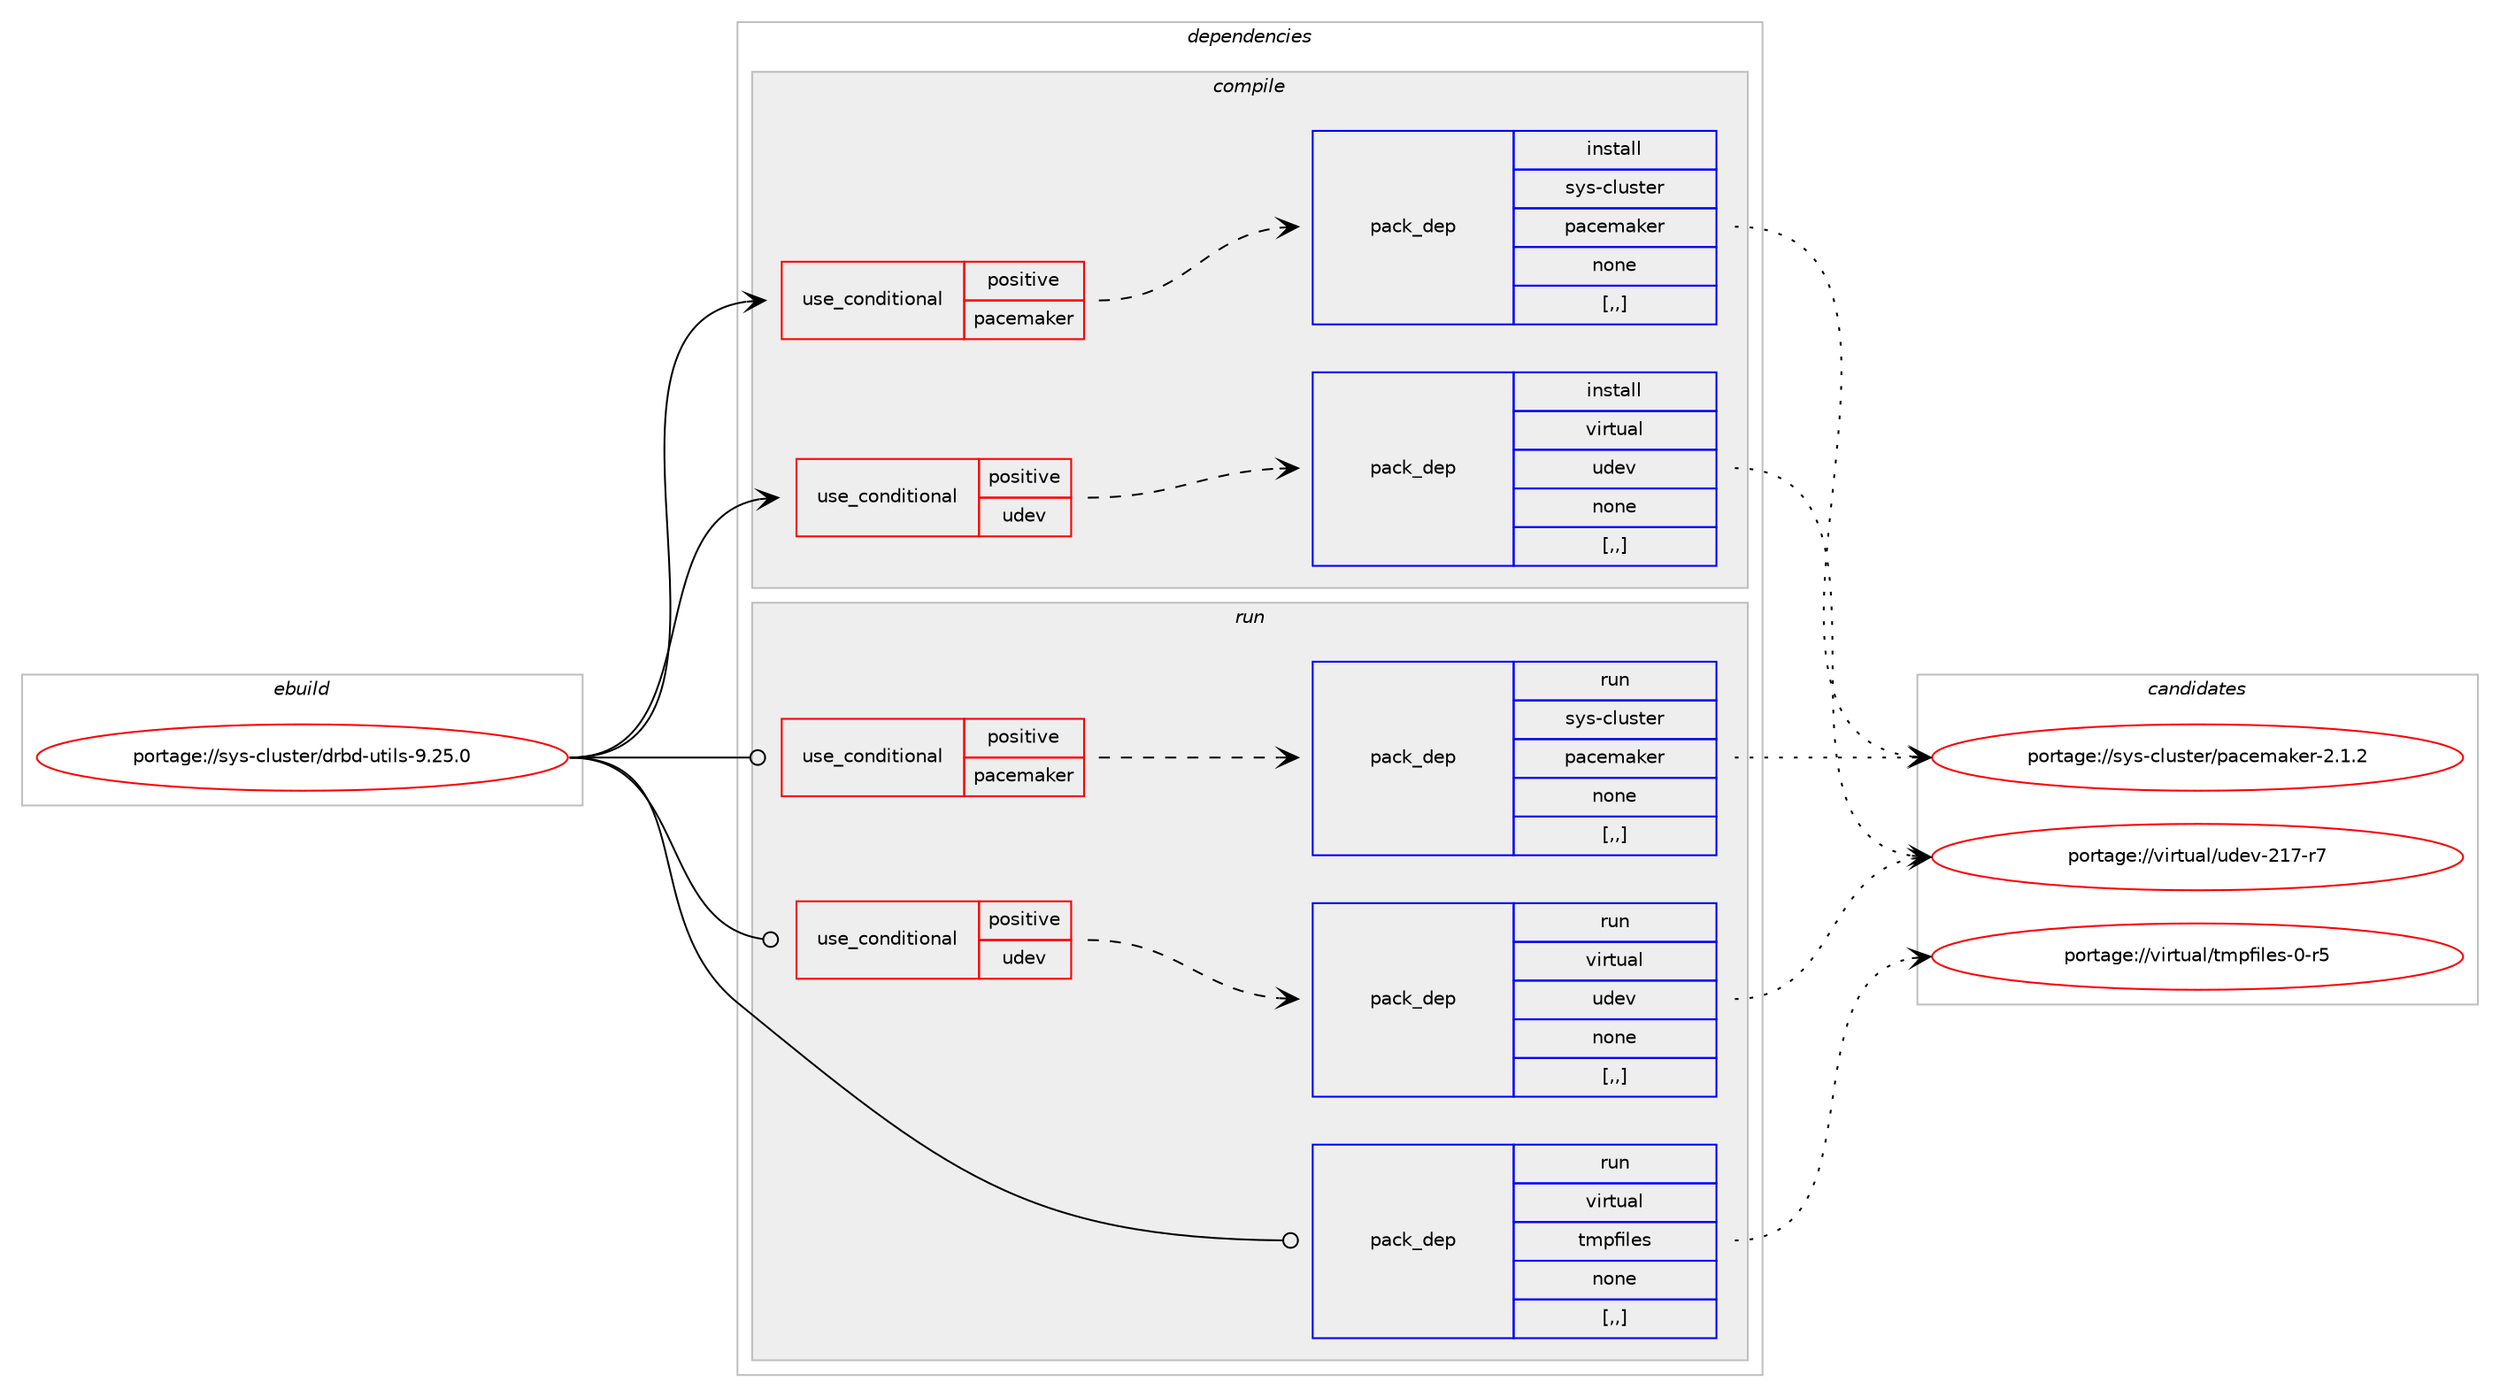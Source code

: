digraph prolog {

# *************
# Graph options
# *************

newrank=true;
concentrate=true;
compound=true;
graph [rankdir=LR,fontname=Helvetica,fontsize=10,ranksep=1.5];#, ranksep=2.5, nodesep=0.2];
edge  [arrowhead=vee];
node  [fontname=Helvetica,fontsize=10];

# **********
# The ebuild
# **********

subgraph cluster_leftcol {
color=gray;
label=<<i>ebuild</i>>;
id [label="portage://sys-cluster/drbd-utils-9.25.0", color=red, width=4, href="../sys-cluster/drbd-utils-9.25.0.svg"];
}

# ****************
# The dependencies
# ****************

subgraph cluster_midcol {
color=gray;
label=<<i>dependencies</i>>;
subgraph cluster_compile {
fillcolor="#eeeeee";
style=filled;
label=<<i>compile</i>>;
subgraph cond114550 {
dependency431120 [label=<<TABLE BORDER="0" CELLBORDER="1" CELLSPACING="0" CELLPADDING="4"><TR><TD ROWSPAN="3" CELLPADDING="10">use_conditional</TD></TR><TR><TD>positive</TD></TR><TR><TD>pacemaker</TD></TR></TABLE>>, shape=none, color=red];
subgraph pack313617 {
dependency431121 [label=<<TABLE BORDER="0" CELLBORDER="1" CELLSPACING="0" CELLPADDING="4" WIDTH="220"><TR><TD ROWSPAN="6" CELLPADDING="30">pack_dep</TD></TR><TR><TD WIDTH="110">install</TD></TR><TR><TD>sys-cluster</TD></TR><TR><TD>pacemaker</TD></TR><TR><TD>none</TD></TR><TR><TD>[,,]</TD></TR></TABLE>>, shape=none, color=blue];
}
dependency431120:e -> dependency431121:w [weight=20,style="dashed",arrowhead="vee"];
}
id:e -> dependency431120:w [weight=20,style="solid",arrowhead="vee"];
subgraph cond114551 {
dependency431122 [label=<<TABLE BORDER="0" CELLBORDER="1" CELLSPACING="0" CELLPADDING="4"><TR><TD ROWSPAN="3" CELLPADDING="10">use_conditional</TD></TR><TR><TD>positive</TD></TR><TR><TD>udev</TD></TR></TABLE>>, shape=none, color=red];
subgraph pack313618 {
dependency431123 [label=<<TABLE BORDER="0" CELLBORDER="1" CELLSPACING="0" CELLPADDING="4" WIDTH="220"><TR><TD ROWSPAN="6" CELLPADDING="30">pack_dep</TD></TR><TR><TD WIDTH="110">install</TD></TR><TR><TD>virtual</TD></TR><TR><TD>udev</TD></TR><TR><TD>none</TD></TR><TR><TD>[,,]</TD></TR></TABLE>>, shape=none, color=blue];
}
dependency431122:e -> dependency431123:w [weight=20,style="dashed",arrowhead="vee"];
}
id:e -> dependency431122:w [weight=20,style="solid",arrowhead="vee"];
}
subgraph cluster_compileandrun {
fillcolor="#eeeeee";
style=filled;
label=<<i>compile and run</i>>;
}
subgraph cluster_run {
fillcolor="#eeeeee";
style=filled;
label=<<i>run</i>>;
subgraph cond114552 {
dependency431124 [label=<<TABLE BORDER="0" CELLBORDER="1" CELLSPACING="0" CELLPADDING="4"><TR><TD ROWSPAN="3" CELLPADDING="10">use_conditional</TD></TR><TR><TD>positive</TD></TR><TR><TD>pacemaker</TD></TR></TABLE>>, shape=none, color=red];
subgraph pack313619 {
dependency431125 [label=<<TABLE BORDER="0" CELLBORDER="1" CELLSPACING="0" CELLPADDING="4" WIDTH="220"><TR><TD ROWSPAN="6" CELLPADDING="30">pack_dep</TD></TR><TR><TD WIDTH="110">run</TD></TR><TR><TD>sys-cluster</TD></TR><TR><TD>pacemaker</TD></TR><TR><TD>none</TD></TR><TR><TD>[,,]</TD></TR></TABLE>>, shape=none, color=blue];
}
dependency431124:e -> dependency431125:w [weight=20,style="dashed",arrowhead="vee"];
}
id:e -> dependency431124:w [weight=20,style="solid",arrowhead="odot"];
subgraph cond114553 {
dependency431126 [label=<<TABLE BORDER="0" CELLBORDER="1" CELLSPACING="0" CELLPADDING="4"><TR><TD ROWSPAN="3" CELLPADDING="10">use_conditional</TD></TR><TR><TD>positive</TD></TR><TR><TD>udev</TD></TR></TABLE>>, shape=none, color=red];
subgraph pack313620 {
dependency431127 [label=<<TABLE BORDER="0" CELLBORDER="1" CELLSPACING="0" CELLPADDING="4" WIDTH="220"><TR><TD ROWSPAN="6" CELLPADDING="30">pack_dep</TD></TR><TR><TD WIDTH="110">run</TD></TR><TR><TD>virtual</TD></TR><TR><TD>udev</TD></TR><TR><TD>none</TD></TR><TR><TD>[,,]</TD></TR></TABLE>>, shape=none, color=blue];
}
dependency431126:e -> dependency431127:w [weight=20,style="dashed",arrowhead="vee"];
}
id:e -> dependency431126:w [weight=20,style="solid",arrowhead="odot"];
subgraph pack313621 {
dependency431128 [label=<<TABLE BORDER="0" CELLBORDER="1" CELLSPACING="0" CELLPADDING="4" WIDTH="220"><TR><TD ROWSPAN="6" CELLPADDING="30">pack_dep</TD></TR><TR><TD WIDTH="110">run</TD></TR><TR><TD>virtual</TD></TR><TR><TD>tmpfiles</TD></TR><TR><TD>none</TD></TR><TR><TD>[,,]</TD></TR></TABLE>>, shape=none, color=blue];
}
id:e -> dependency431128:w [weight=20,style="solid",arrowhead="odot"];
}
}

# **************
# The candidates
# **************

subgraph cluster_choices {
rank=same;
color=gray;
label=<<i>candidates</i>>;

subgraph choice313617 {
color=black;
nodesep=1;
choice115121115459910811711511610111447112979910110997107101114455046494650 [label="portage://sys-cluster/pacemaker-2.1.2", color=red, width=4,href="../sys-cluster/pacemaker-2.1.2.svg"];
dependency431121:e -> choice115121115459910811711511610111447112979910110997107101114455046494650:w [style=dotted,weight="100"];
}
subgraph choice313618 {
color=black;
nodesep=1;
choice1181051141161179710847117100101118455049554511455 [label="portage://virtual/udev-217-r7", color=red, width=4,href="../virtual/udev-217-r7.svg"];
dependency431123:e -> choice1181051141161179710847117100101118455049554511455:w [style=dotted,weight="100"];
}
subgraph choice313619 {
color=black;
nodesep=1;
choice115121115459910811711511610111447112979910110997107101114455046494650 [label="portage://sys-cluster/pacemaker-2.1.2", color=red, width=4,href="../sys-cluster/pacemaker-2.1.2.svg"];
dependency431125:e -> choice115121115459910811711511610111447112979910110997107101114455046494650:w [style=dotted,weight="100"];
}
subgraph choice313620 {
color=black;
nodesep=1;
choice1181051141161179710847117100101118455049554511455 [label="portage://virtual/udev-217-r7", color=red, width=4,href="../virtual/udev-217-r7.svg"];
dependency431127:e -> choice1181051141161179710847117100101118455049554511455:w [style=dotted,weight="100"];
}
subgraph choice313621 {
color=black;
nodesep=1;
choice118105114116117971084711610911210210510810111545484511453 [label="portage://virtual/tmpfiles-0-r5", color=red, width=4,href="../virtual/tmpfiles-0-r5.svg"];
dependency431128:e -> choice118105114116117971084711610911210210510810111545484511453:w [style=dotted,weight="100"];
}
}

}
